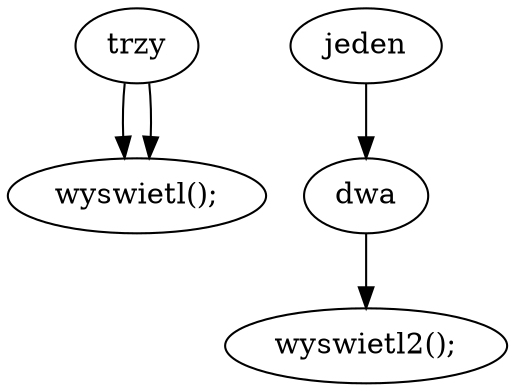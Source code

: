 digraph files_graph
{
"trzy"->"wyswietl();" {
"jeden"->"dwa"->"wyswietl2();" {
"trzy"->"wyswietl();" {
}